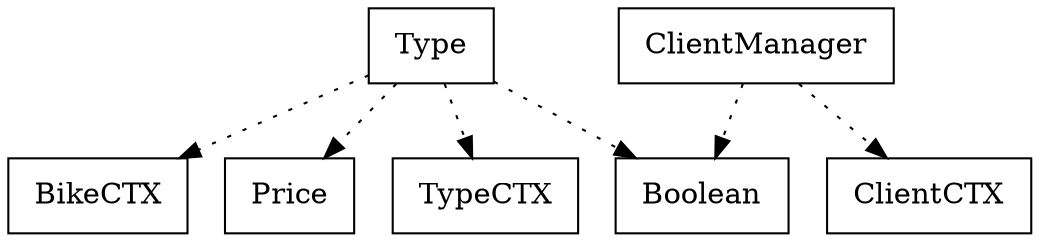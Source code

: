 digraph {
BikeCTX [ label=" BikeCTX " shape= box ]
Boolean [ label=" Boolean " shape= box ]
ClientCTX [ label=" ClientCTX " shape= box ]
ClientManager [ label=" ClientManager " shape= box ]
Price [ label=" Price " shape= box ]
Type [ label=" Type " shape= box ]
TypeCTX [ label=" TypeCTX " shape= box ]

"ClientManager" -> "ClientCTX" [style= dotted ]
"ClientManager" -> "Boolean" [style= dotted ]
"Type" -> "Boolean" [style= dotted ]
"Type" -> "BikeCTX" [style= dotted ]
"Type" -> "TypeCTX" [style= dotted ]
"Type" -> "Price" [style= dotted ]
}
